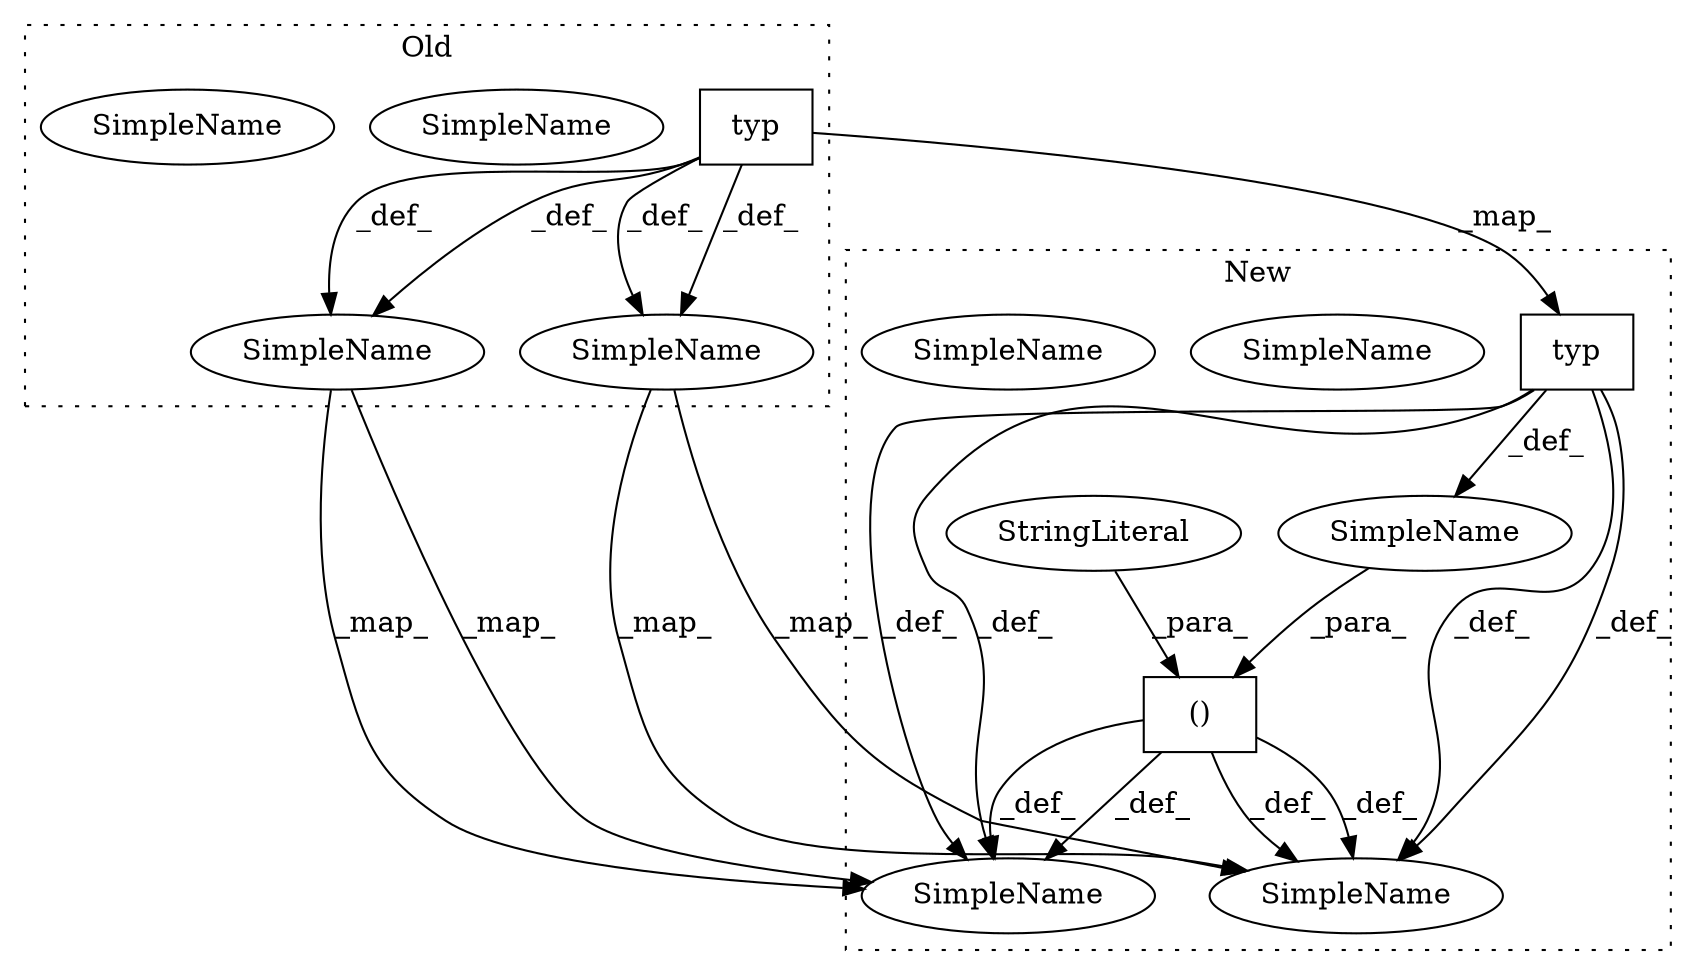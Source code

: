 digraph G {
subgraph cluster0 {
1 [label="typ" a="32" s="3121,3148" l="4,1" shape="box"];
4 [label="SimpleName" a="42" s="3267" l="8" shape="ellipse"];
7 [label="SimpleName" a="42" s="3267" l="8" shape="ellipse"];
8 [label="SimpleName" a="42" s="3057" l="8" shape="ellipse"];
11 [label="SimpleName" a="42" s="3057" l="8" shape="ellipse"];
label = "Old";
style="dotted";
}
subgraph cluster1 {
2 [label="typ" a="32" s="3191,3218" l="4,1" shape="box"];
3 [label="()" a="106" s="3172" l="47" shape="box"];
5 [label="SimpleName" a="42" s="3357" l="8" shape="ellipse"];
6 [label="SimpleName" a="42" s="3357" l="8" shape="ellipse"];
9 [label="SimpleName" a="42" s="3077" l="8" shape="ellipse"];
10 [label="SimpleName" a="42" s="3077" l="8" shape="ellipse"];
12 [label="SimpleName" a="42" s="" l="" shape="ellipse"];
13 [label="StringLiteral" a="45" s="3172" l="6" shape="ellipse"];
label = "New";
style="dotted";
}
1 -> 2 [label="_map_"];
1 -> 11 [label="_def_"];
1 -> 11 [label="_def_"];
1 -> 7 [label="_def_"];
1 -> 7 [label="_def_"];
2 -> 10 [label="_def_"];
2 -> 10 [label="_def_"];
2 -> 12 [label="_def_"];
2 -> 6 [label="_def_"];
2 -> 6 [label="_def_"];
3 -> 6 [label="_def_"];
3 -> 10 [label="_def_"];
3 -> 6 [label="_def_"];
3 -> 10 [label="_def_"];
7 -> 6 [label="_map_"];
7 -> 6 [label="_map_"];
11 -> 10 [label="_map_"];
11 -> 10 [label="_map_"];
12 -> 3 [label="_para_"];
13 -> 3 [label="_para_"];
}